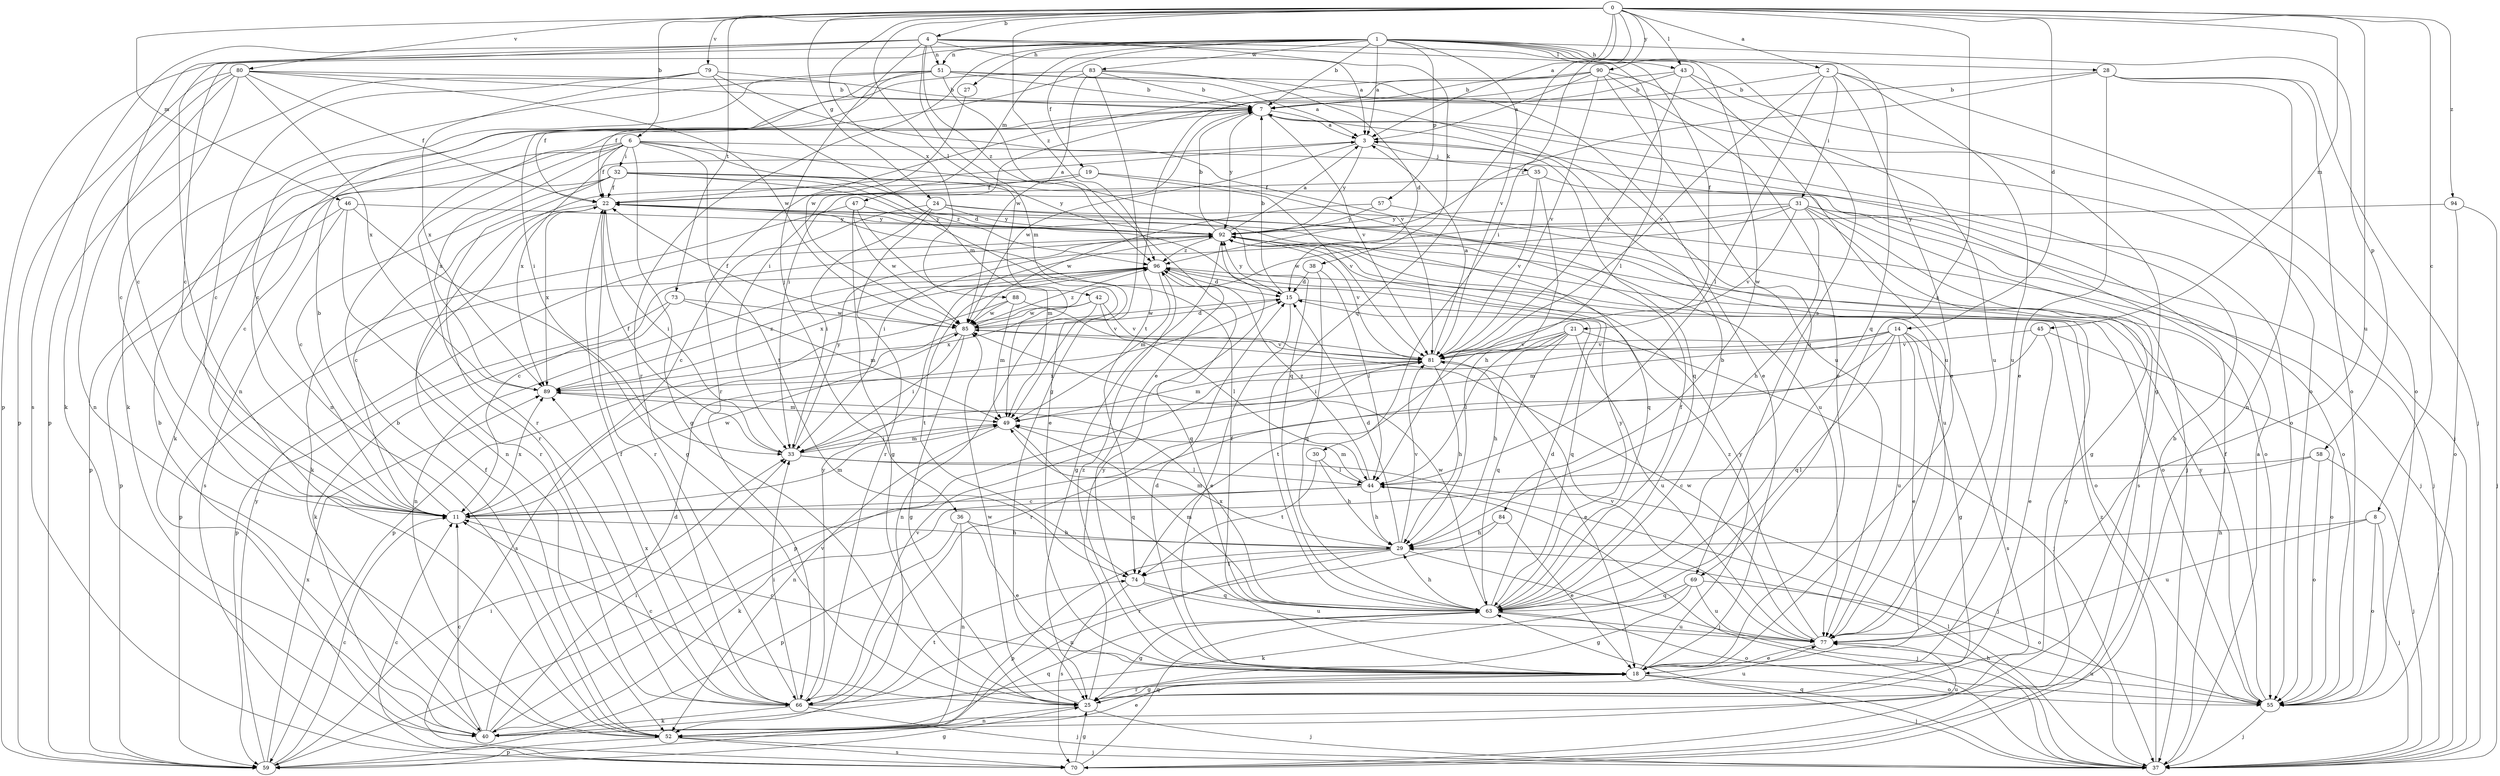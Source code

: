 strict digraph  {
0;
1;
2;
3;
4;
6;
7;
8;
11;
14;
15;
18;
19;
21;
22;
24;
25;
27;
28;
29;
30;
31;
32;
33;
35;
36;
37;
38;
40;
42;
43;
44;
45;
46;
47;
49;
51;
52;
55;
57;
58;
59;
63;
66;
69;
70;
73;
74;
77;
79;
80;
81;
83;
84;
85;
88;
89;
90;
92;
94;
96;
0 -> 2  [label=a];
0 -> 3  [label=a];
0 -> 4  [label=b];
0 -> 6  [label=b];
0 -> 8  [label=c];
0 -> 14  [label=d];
0 -> 24  [label=g];
0 -> 30  [label=i];
0 -> 42  [label=l];
0 -> 43  [label=l];
0 -> 45  [label=m];
0 -> 46  [label=m];
0 -> 63  [label=q];
0 -> 69  [label=s];
0 -> 73  [label=t];
0 -> 77  [label=u];
0 -> 79  [label=v];
0 -> 80  [label=v];
0 -> 88  [label=x];
0 -> 90  [label=y];
0 -> 94  [label=z];
0 -> 96  [label=z];
1 -> 3  [label=a];
1 -> 7  [label=b];
1 -> 11  [label=c];
1 -> 19  [label=f];
1 -> 27  [label=h];
1 -> 28  [label=h];
1 -> 43  [label=l];
1 -> 47  [label=m];
1 -> 51  [label=n];
1 -> 57  [label=p];
1 -> 58  [label=p];
1 -> 59  [label=p];
1 -> 63  [label=q];
1 -> 66  [label=r];
1 -> 69  [label=s];
1 -> 81  [label=v];
1 -> 83  [label=w];
1 -> 84  [label=w];
2 -> 7  [label=b];
2 -> 18  [label=e];
2 -> 31  [label=i];
2 -> 44  [label=l];
2 -> 55  [label=o];
2 -> 77  [label=u];
2 -> 81  [label=v];
3 -> 35  [label=j];
3 -> 63  [label=q];
3 -> 85  [label=w];
3 -> 89  [label=x];
3 -> 92  [label=y];
4 -> 3  [label=a];
4 -> 11  [label=c];
4 -> 21  [label=f];
4 -> 36  [label=j];
4 -> 38  [label=k];
4 -> 44  [label=l];
4 -> 49  [label=m];
4 -> 51  [label=n];
4 -> 52  [label=n];
4 -> 70  [label=s];
4 -> 96  [label=z];
6 -> 11  [label=c];
6 -> 15  [label=d];
6 -> 22  [label=f];
6 -> 25  [label=g];
6 -> 32  [label=i];
6 -> 40  [label=k];
6 -> 55  [label=o];
6 -> 63  [label=q];
6 -> 66  [label=r];
6 -> 74  [label=t];
6 -> 89  [label=x];
7 -> 3  [label=a];
7 -> 33  [label=i];
7 -> 37  [label=j];
7 -> 81  [label=v];
7 -> 92  [label=y];
8 -> 29  [label=h];
8 -> 37  [label=j];
8 -> 55  [label=o];
8 -> 77  [label=u];
11 -> 7  [label=b];
11 -> 29  [label=h];
11 -> 49  [label=m];
11 -> 85  [label=w];
11 -> 89  [label=x];
14 -> 18  [label=e];
14 -> 25  [label=g];
14 -> 33  [label=i];
14 -> 49  [label=m];
14 -> 63  [label=q];
14 -> 66  [label=r];
14 -> 70  [label=s];
14 -> 77  [label=u];
14 -> 81  [label=v];
15 -> 7  [label=b];
15 -> 18  [label=e];
15 -> 63  [label=q];
15 -> 85  [label=w];
15 -> 92  [label=y];
18 -> 11  [label=c];
18 -> 15  [label=d];
18 -> 22  [label=f];
18 -> 25  [label=g];
18 -> 37  [label=j];
18 -> 55  [label=o];
18 -> 66  [label=r];
18 -> 92  [label=y];
18 -> 96  [label=z];
19 -> 22  [label=f];
19 -> 52  [label=n];
19 -> 77  [label=u];
19 -> 81  [label=v];
21 -> 29  [label=h];
21 -> 37  [label=j];
21 -> 44  [label=l];
21 -> 63  [label=q];
21 -> 74  [label=t];
21 -> 77  [label=u];
21 -> 81  [label=v];
22 -> 3  [label=a];
22 -> 11  [label=c];
22 -> 33  [label=i];
22 -> 63  [label=q];
22 -> 66  [label=r];
22 -> 89  [label=x];
22 -> 92  [label=y];
24 -> 11  [label=c];
24 -> 33  [label=i];
24 -> 37  [label=j];
24 -> 66  [label=r];
24 -> 77  [label=u];
24 -> 92  [label=y];
25 -> 11  [label=c];
25 -> 37  [label=j];
25 -> 52  [label=n];
25 -> 77  [label=u];
25 -> 85  [label=w];
25 -> 92  [label=y];
27 -> 85  [label=w];
28 -> 7  [label=b];
28 -> 18  [label=e];
28 -> 37  [label=j];
28 -> 52  [label=n];
28 -> 55  [label=o];
28 -> 96  [label=z];
29 -> 15  [label=d];
29 -> 37  [label=j];
29 -> 49  [label=m];
29 -> 52  [label=n];
29 -> 59  [label=p];
29 -> 74  [label=t];
29 -> 81  [label=v];
30 -> 29  [label=h];
30 -> 44  [label=l];
30 -> 74  [label=t];
31 -> 25  [label=g];
31 -> 29  [label=h];
31 -> 33  [label=i];
31 -> 37  [label=j];
31 -> 55  [label=o];
31 -> 70  [label=s];
31 -> 81  [label=v];
31 -> 85  [label=w];
31 -> 92  [label=y];
32 -> 11  [label=c];
32 -> 18  [label=e];
32 -> 22  [label=f];
32 -> 37  [label=j];
32 -> 59  [label=p];
32 -> 66  [label=r];
32 -> 92  [label=y];
32 -> 96  [label=z];
33 -> 22  [label=f];
33 -> 37  [label=j];
33 -> 44  [label=l];
33 -> 49  [label=m];
33 -> 92  [label=y];
35 -> 22  [label=f];
35 -> 29  [label=h];
35 -> 37  [label=j];
35 -> 81  [label=v];
36 -> 18  [label=e];
36 -> 29  [label=h];
36 -> 52  [label=n];
36 -> 59  [label=p];
37 -> 3  [label=a];
37 -> 29  [label=h];
37 -> 44  [label=l];
37 -> 63  [label=q];
37 -> 96  [label=z];
38 -> 15  [label=d];
38 -> 44  [label=l];
38 -> 63  [label=q];
40 -> 7  [label=b];
40 -> 11  [label=c];
40 -> 15  [label=d];
40 -> 33  [label=i];
40 -> 63  [label=q];
40 -> 77  [label=u];
40 -> 81  [label=v];
42 -> 44  [label=l];
42 -> 52  [label=n];
42 -> 81  [label=v];
42 -> 85  [label=w];
42 -> 89  [label=x];
43 -> 7  [label=b];
43 -> 25  [label=g];
43 -> 33  [label=i];
43 -> 77  [label=u];
43 -> 81  [label=v];
44 -> 11  [label=c];
44 -> 29  [label=h];
44 -> 37  [label=j];
44 -> 40  [label=k];
44 -> 49  [label=m];
44 -> 96  [label=z];
45 -> 18  [label=e];
45 -> 55  [label=o];
45 -> 59  [label=p];
45 -> 81  [label=v];
46 -> 25  [label=g];
46 -> 59  [label=p];
46 -> 66  [label=r];
46 -> 70  [label=s];
46 -> 92  [label=y];
47 -> 25  [label=g];
47 -> 40  [label=k];
47 -> 49  [label=m];
47 -> 85  [label=w];
47 -> 92  [label=y];
49 -> 33  [label=i];
49 -> 52  [label=n];
49 -> 63  [label=q];
51 -> 3  [label=a];
51 -> 7  [label=b];
51 -> 18  [label=e];
51 -> 22  [label=f];
51 -> 33  [label=i];
51 -> 40  [label=k];
51 -> 52  [label=n];
51 -> 55  [label=o];
52 -> 7  [label=b];
52 -> 18  [label=e];
52 -> 22  [label=f];
52 -> 37  [label=j];
52 -> 59  [label=p];
52 -> 70  [label=s];
55 -> 22  [label=f];
55 -> 37  [label=j];
55 -> 77  [label=u];
55 -> 92  [label=y];
57 -> 55  [label=o];
57 -> 85  [label=w];
57 -> 92  [label=y];
58 -> 11  [label=c];
58 -> 37  [label=j];
58 -> 44  [label=l];
58 -> 55  [label=o];
59 -> 11  [label=c];
59 -> 25  [label=g];
59 -> 33  [label=i];
59 -> 89  [label=x];
59 -> 92  [label=y];
63 -> 7  [label=b];
63 -> 15  [label=d];
63 -> 22  [label=f];
63 -> 25  [label=g];
63 -> 29  [label=h];
63 -> 49  [label=m];
63 -> 55  [label=o];
63 -> 77  [label=u];
63 -> 85  [label=w];
63 -> 89  [label=x];
63 -> 92  [label=y];
66 -> 22  [label=f];
66 -> 33  [label=i];
66 -> 37  [label=j];
66 -> 40  [label=k];
66 -> 74  [label=t];
66 -> 81  [label=v];
66 -> 89  [label=x];
66 -> 92  [label=y];
69 -> 25  [label=g];
69 -> 40  [label=k];
69 -> 55  [label=o];
69 -> 63  [label=q];
69 -> 77  [label=u];
70 -> 7  [label=b];
70 -> 11  [label=c];
70 -> 25  [label=g];
70 -> 63  [label=q];
70 -> 92  [label=y];
73 -> 40  [label=k];
73 -> 49  [label=m];
73 -> 59  [label=p];
73 -> 85  [label=w];
74 -> 63  [label=q];
74 -> 70  [label=s];
74 -> 77  [label=u];
77 -> 18  [label=e];
77 -> 81  [label=v];
77 -> 85  [label=w];
77 -> 96  [label=z];
79 -> 7  [label=b];
79 -> 11  [label=c];
79 -> 49  [label=m];
79 -> 59  [label=p];
79 -> 81  [label=v];
79 -> 89  [label=x];
80 -> 7  [label=b];
80 -> 11  [label=c];
80 -> 22  [label=f];
80 -> 40  [label=k];
80 -> 52  [label=n];
80 -> 59  [label=p];
80 -> 77  [label=u];
80 -> 85  [label=w];
80 -> 89  [label=x];
81 -> 3  [label=a];
81 -> 18  [label=e];
81 -> 29  [label=h];
81 -> 49  [label=m];
81 -> 89  [label=x];
83 -> 7  [label=b];
83 -> 11  [label=c];
83 -> 15  [label=d];
83 -> 18  [label=e];
83 -> 22  [label=f];
83 -> 25  [label=g];
83 -> 85  [label=w];
84 -> 18  [label=e];
84 -> 29  [label=h];
84 -> 66  [label=r];
85 -> 15  [label=d];
85 -> 22  [label=f];
85 -> 25  [label=g];
85 -> 33  [label=i];
85 -> 70  [label=s];
85 -> 81  [label=v];
85 -> 96  [label=z];
88 -> 49  [label=m];
88 -> 59  [label=p];
88 -> 81  [label=v];
88 -> 85  [label=w];
89 -> 49  [label=m];
89 -> 96  [label=z];
90 -> 3  [label=a];
90 -> 7  [label=b];
90 -> 18  [label=e];
90 -> 63  [label=q];
90 -> 66  [label=r];
90 -> 74  [label=t];
90 -> 77  [label=u];
90 -> 81  [label=v];
92 -> 3  [label=a];
92 -> 7  [label=b];
92 -> 11  [label=c];
92 -> 25  [label=g];
92 -> 55  [label=o];
92 -> 81  [label=v];
92 -> 96  [label=z];
94 -> 37  [label=j];
94 -> 55  [label=o];
94 -> 92  [label=y];
96 -> 15  [label=d];
96 -> 49  [label=m];
96 -> 52  [label=n];
96 -> 55  [label=o];
96 -> 59  [label=p];
96 -> 63  [label=q];
96 -> 74  [label=t];
96 -> 89  [label=x];
}
